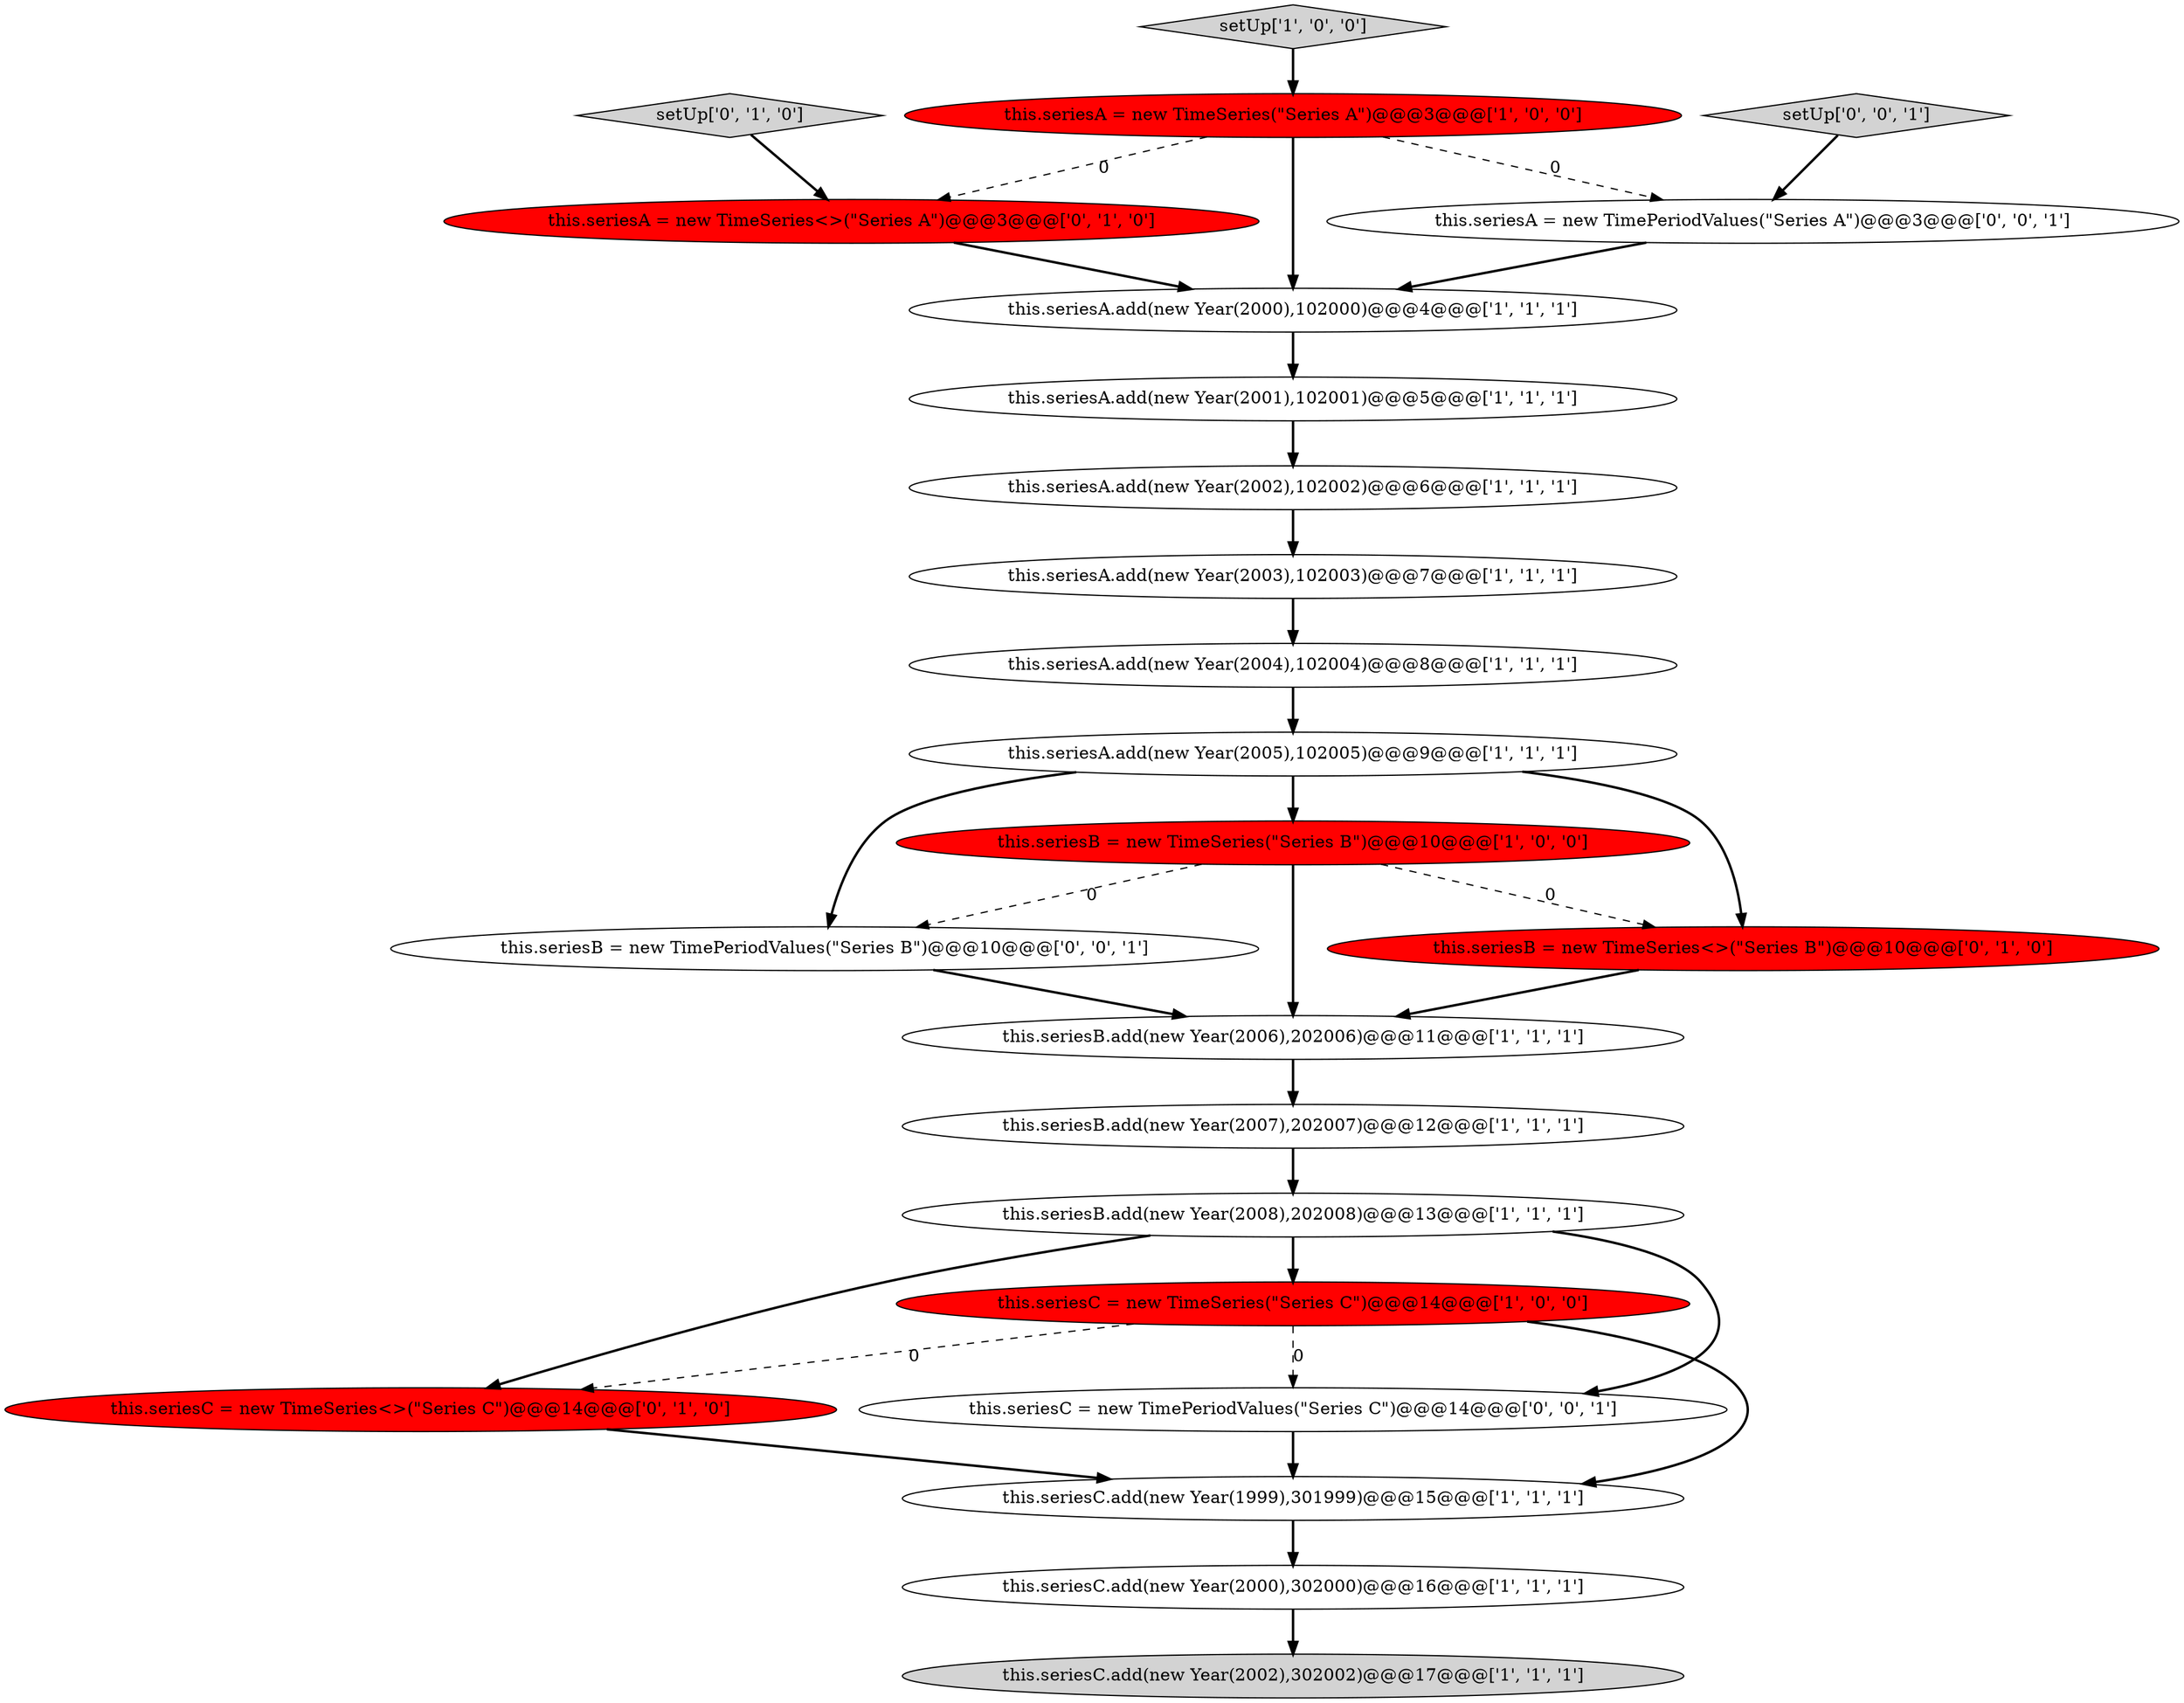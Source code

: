 digraph {
18 [style = filled, label = "this.seriesC = new TimeSeries<>(\"Series C\")@@@14@@@['0', '1', '0']", fillcolor = red, shape = ellipse image = "AAA1AAABBB2BBB"];
14 [style = filled, label = "this.seriesA.add(new Year(2003),102003)@@@7@@@['1', '1', '1']", fillcolor = white, shape = ellipse image = "AAA0AAABBB1BBB"];
15 [style = filled, label = "this.seriesC = new TimeSeries(\"Series C\")@@@14@@@['1', '0', '0']", fillcolor = red, shape = ellipse image = "AAA1AAABBB1BBB"];
20 [style = filled, label = "this.seriesB = new TimePeriodValues(\"Series B\")@@@10@@@['0', '0', '1']", fillcolor = white, shape = ellipse image = "AAA0AAABBB3BBB"];
3 [style = filled, label = "this.seriesA.add(new Year(2005),102005)@@@9@@@['1', '1', '1']", fillcolor = white, shape = ellipse image = "AAA0AAABBB1BBB"];
12 [style = filled, label = "this.seriesA = new TimeSeries(\"Series A\")@@@3@@@['1', '0', '0']", fillcolor = red, shape = ellipse image = "AAA1AAABBB1BBB"];
4 [style = filled, label = "this.seriesB = new TimeSeries(\"Series B\")@@@10@@@['1', '0', '0']", fillcolor = red, shape = ellipse image = "AAA1AAABBB1BBB"];
2 [style = filled, label = "this.seriesC.add(new Year(1999),301999)@@@15@@@['1', '1', '1']", fillcolor = white, shape = ellipse image = "AAA0AAABBB1BBB"];
16 [style = filled, label = "this.seriesB = new TimeSeries<>(\"Series B\")@@@10@@@['0', '1', '0']", fillcolor = red, shape = ellipse image = "AAA1AAABBB2BBB"];
5 [style = filled, label = "this.seriesC.add(new Year(2000),302000)@@@16@@@['1', '1', '1']", fillcolor = white, shape = ellipse image = "AAA0AAABBB1BBB"];
1 [style = filled, label = "this.seriesA.add(new Year(2004),102004)@@@8@@@['1', '1', '1']", fillcolor = white, shape = ellipse image = "AAA0AAABBB1BBB"];
6 [style = filled, label = "setUp['1', '0', '0']", fillcolor = lightgray, shape = diamond image = "AAA0AAABBB1BBB"];
10 [style = filled, label = "this.seriesA.add(new Year(2000),102000)@@@4@@@['1', '1', '1']", fillcolor = white, shape = ellipse image = "AAA0AAABBB1BBB"];
11 [style = filled, label = "this.seriesA.add(new Year(2001),102001)@@@5@@@['1', '1', '1']", fillcolor = white, shape = ellipse image = "AAA0AAABBB1BBB"];
17 [style = filled, label = "setUp['0', '1', '0']", fillcolor = lightgray, shape = diamond image = "AAA0AAABBB2BBB"];
19 [style = filled, label = "this.seriesA = new TimeSeries<>(\"Series A\")@@@3@@@['0', '1', '0']", fillcolor = red, shape = ellipse image = "AAA1AAABBB2BBB"];
0 [style = filled, label = "this.seriesB.add(new Year(2006),202006)@@@11@@@['1', '1', '1']", fillcolor = white, shape = ellipse image = "AAA0AAABBB1BBB"];
8 [style = filled, label = "this.seriesB.add(new Year(2007),202007)@@@12@@@['1', '1', '1']", fillcolor = white, shape = ellipse image = "AAA0AAABBB1BBB"];
9 [style = filled, label = "this.seriesA.add(new Year(2002),102002)@@@6@@@['1', '1', '1']", fillcolor = white, shape = ellipse image = "AAA0AAABBB1BBB"];
21 [style = filled, label = "setUp['0', '0', '1']", fillcolor = lightgray, shape = diamond image = "AAA0AAABBB3BBB"];
22 [style = filled, label = "this.seriesA = new TimePeriodValues(\"Series A\")@@@3@@@['0', '0', '1']", fillcolor = white, shape = ellipse image = "AAA0AAABBB3BBB"];
7 [style = filled, label = "this.seriesB.add(new Year(2008),202008)@@@13@@@['1', '1', '1']", fillcolor = white, shape = ellipse image = "AAA0AAABBB1BBB"];
23 [style = filled, label = "this.seriesC = new TimePeriodValues(\"Series C\")@@@14@@@['0', '0', '1']", fillcolor = white, shape = ellipse image = "AAA0AAABBB3BBB"];
13 [style = filled, label = "this.seriesC.add(new Year(2002),302002)@@@17@@@['1', '1', '1']", fillcolor = lightgray, shape = ellipse image = "AAA0AAABBB1BBB"];
15->2 [style = bold, label=""];
16->0 [style = bold, label=""];
15->23 [style = dashed, label="0"];
4->16 [style = dashed, label="0"];
20->0 [style = bold, label=""];
15->18 [style = dashed, label="0"];
1->3 [style = bold, label=""];
19->10 [style = bold, label=""];
3->16 [style = bold, label=""];
18->2 [style = bold, label=""];
11->9 [style = bold, label=""];
3->4 [style = bold, label=""];
17->19 [style = bold, label=""];
14->1 [style = bold, label=""];
8->7 [style = bold, label=""];
4->0 [style = bold, label=""];
12->10 [style = bold, label=""];
3->20 [style = bold, label=""];
12->19 [style = dashed, label="0"];
21->22 [style = bold, label=""];
4->20 [style = dashed, label="0"];
5->13 [style = bold, label=""];
7->23 [style = bold, label=""];
12->22 [style = dashed, label="0"];
0->8 [style = bold, label=""];
22->10 [style = bold, label=""];
9->14 [style = bold, label=""];
7->18 [style = bold, label=""];
7->15 [style = bold, label=""];
23->2 [style = bold, label=""];
2->5 [style = bold, label=""];
10->11 [style = bold, label=""];
6->12 [style = bold, label=""];
}
